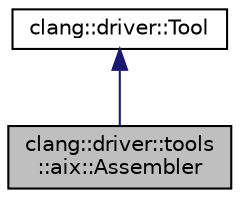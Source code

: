 digraph "clang::driver::tools::aix::Assembler"
{
 // LATEX_PDF_SIZE
  bgcolor="transparent";
  edge [fontname="Helvetica",fontsize="10",labelfontname="Helvetica",labelfontsize="10"];
  node [fontname="Helvetica",fontsize="10",shape=record];
  Node1 [label="clang::driver::tools\l::aix::Assembler",height=0.2,width=0.4,color="black", fillcolor="grey75", style="filled", fontcolor="black",tooltip=" "];
  Node2 -> Node1 [dir="back",color="midnightblue",fontsize="10",style="solid",fontname="Helvetica"];
  Node2 [label="clang::driver::Tool",height=0.2,width=0.4,color="black",URL="$classclang_1_1driver_1_1Tool.html",tooltip="Tool - Information on a specific compilation tool."];
}
